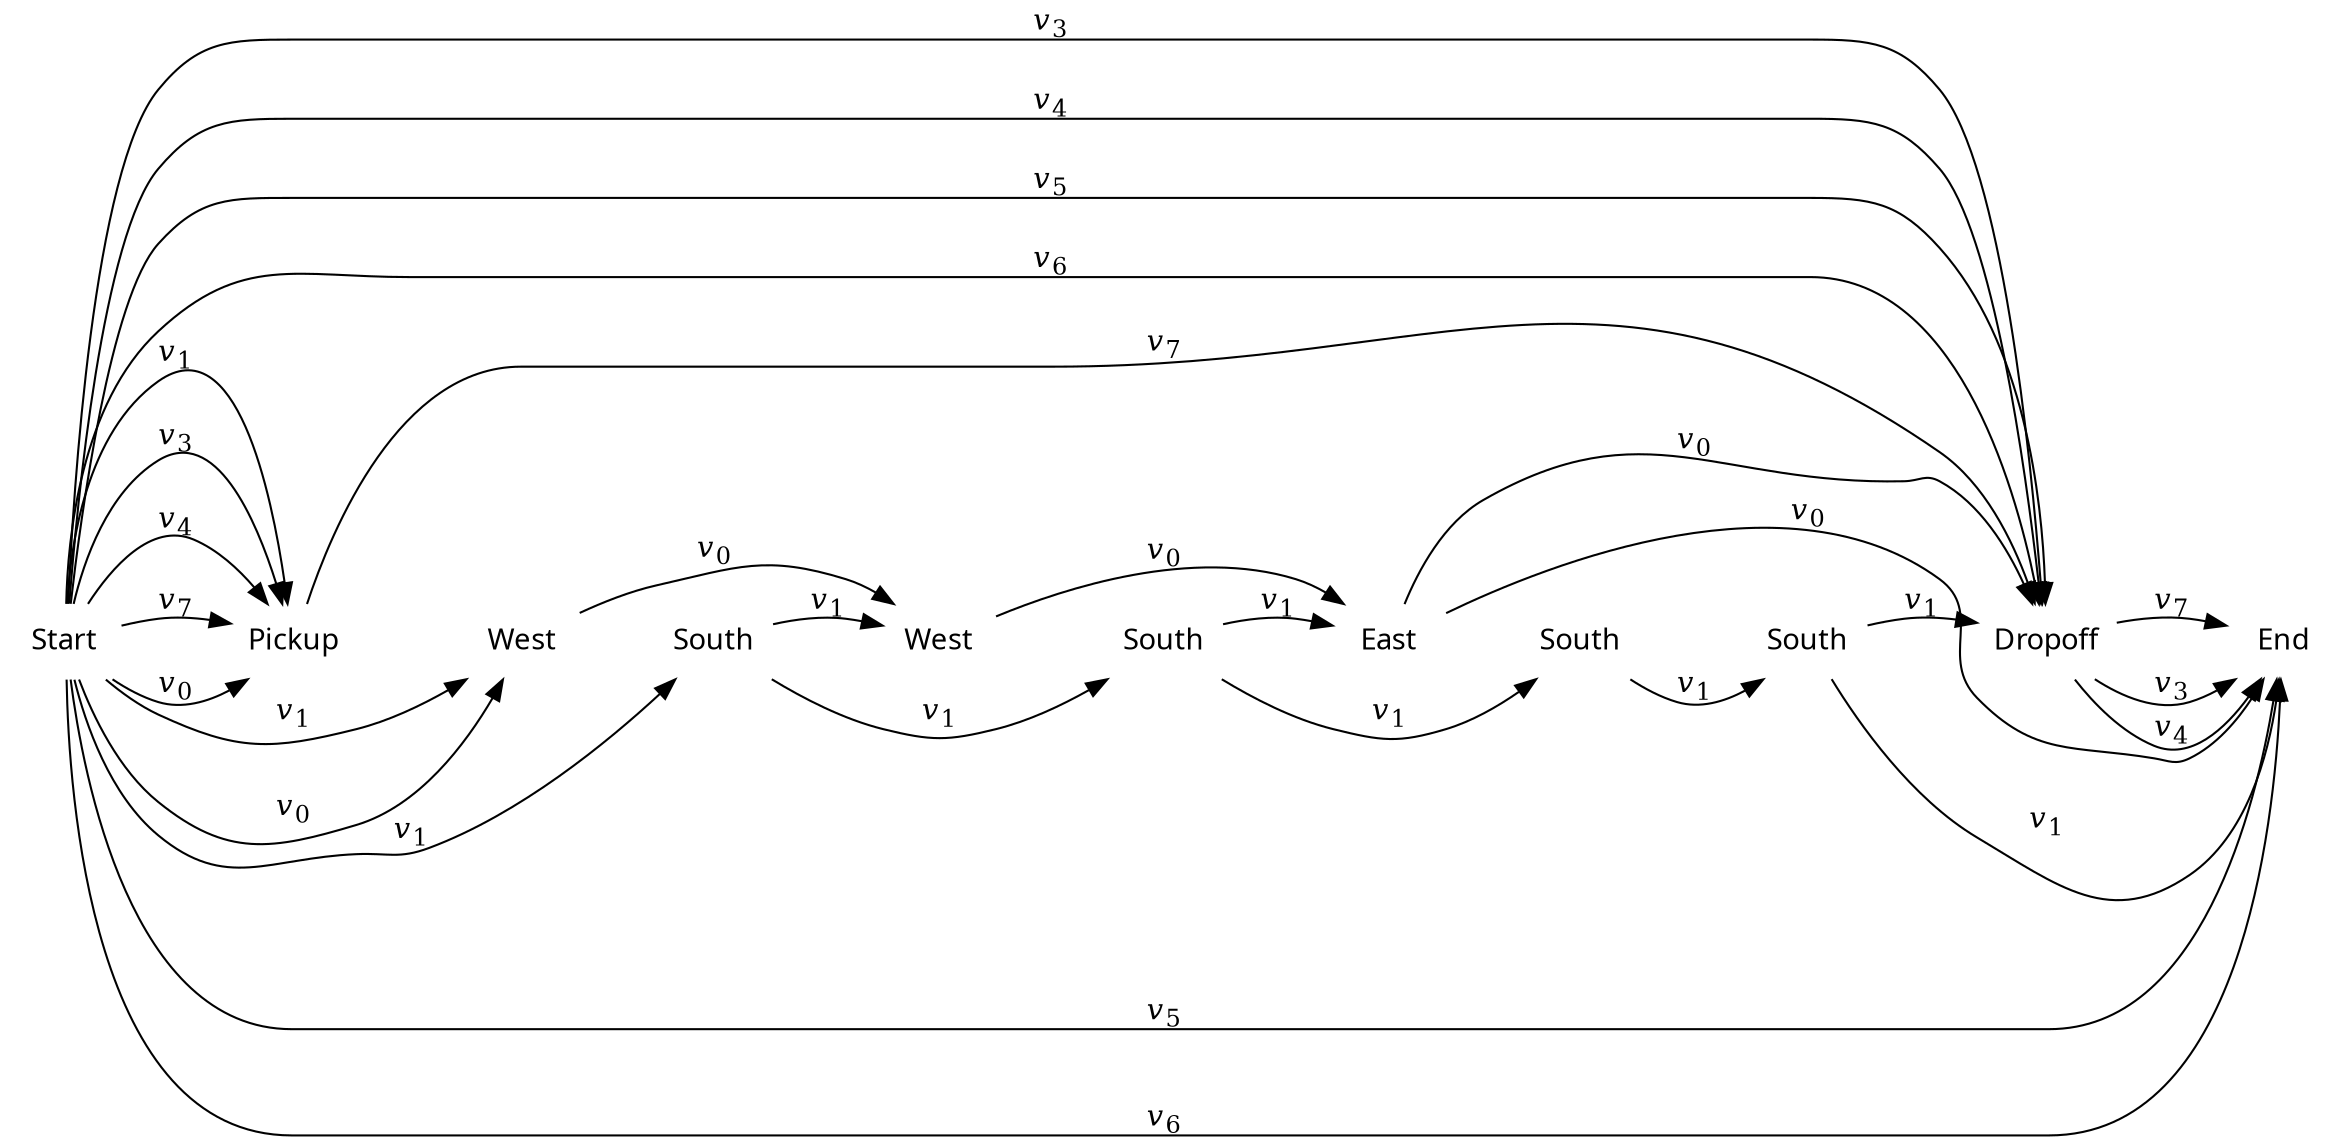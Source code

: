 digraph cat {
rankdir=LR
node [shape=plaintext]
edge [arrowhead=normal]

0 [label="Start",fontname="sans"]
1 [label="Pickup",fontname="sans"]
2 [label="West",fontname="sans"]
3 [label="South",fontname="sans"]
4 [label="West",fontname="sans"]
5 [label="South",fontname="sans"]
6 [label="East",fontname="sans"]
7 [label="South",fontname="sans"]
8 [label="South",fontname="sans"]
9 [label="Dropoff",fontname="sans"]
10 [label="End",fontname="sans"]

0 -> 1 [label=<<i>v</i><sub>0</sub>>]
0 -> 2 [label=<<i>v</i><sub>0</sub>>]
0 -> 1 [label=<<i>v</i><sub>1</sub>>]
0 -> 2 [label=<<i>v</i><sub>1</sub>>]
0 -> 3 [label=<<i>v</i><sub>1</sub>>]
0 -> 1 [label=<<i>v</i><sub>3</sub>>]
0 -> 9 [label=<<i>v</i><sub>3</sub>>]
0 -> 1 [label=<<i>v</i><sub>4</sub>>]
0 -> 9 [label=<<i>v</i><sub>4</sub>>]
0 -> 9 [label=<<i>v</i><sub>5</sub>>]
0 -> 10 [label=<<i>v</i><sub>5</sub>>]
0 -> 9 [label=<<i>v</i><sub>6</sub>>]
0 -> 10 [label=<<i>v</i><sub>6</sub>>]
0 -> 1 [label=<<i>v</i><sub>7</sub>>]
1 -> 9 [label=<<i>v</i><sub>7</sub>>]
2 -> 4 [label=<<i>v</i><sub>0</sub>>]
3 -> 4 [label=<<i>v</i><sub>1</sub>>]
3 -> 5 [label=<<i>v</i><sub>1</sub>>]
4 -> 6 [label=<<i>v</i><sub>0</sub>>]
5 -> 6 [label=<<i>v</i><sub>1</sub>>]
5 -> 7 [label=<<i>v</i><sub>1</sub>>]
6 -> 9 [label=<<i>v</i><sub>0</sub>>]
6 -> 10 [label=<<i>v</i><sub>0</sub>>]
7 -> 8 [label=<<i>v</i><sub>1</sub>>]
8 -> 9 [label=<<i>v</i><sub>1</sub>>]
8 -> 10 [label=<<i>v</i><sub>1</sub>>]
9 -> 10 [label=<<i>v</i><sub>3</sub>>]
9 -> 10 [label=<<i>v</i><sub>4</sub>>]
9 -> 10 [label=<<i>v</i><sub>7</sub>>]

# To line up the actions
0 -> 1 [weight=100,style=invis]
1 -> 2 [weight=100,style=invis]
2 -> 3 [weight=100,style=invis]
3 -> 4 [weight=100,style=invis]
4 -> 5 [weight=100,style=invis]
5 -> 6 [weight=100,style=invis]
6 -> 7 [weight=100,style=invis]
7 -> 8 [weight=100,style=invis]
8 -> 9 [weight=100,style=invis]
9 -> 10 [weight=100,style=invis]
}
